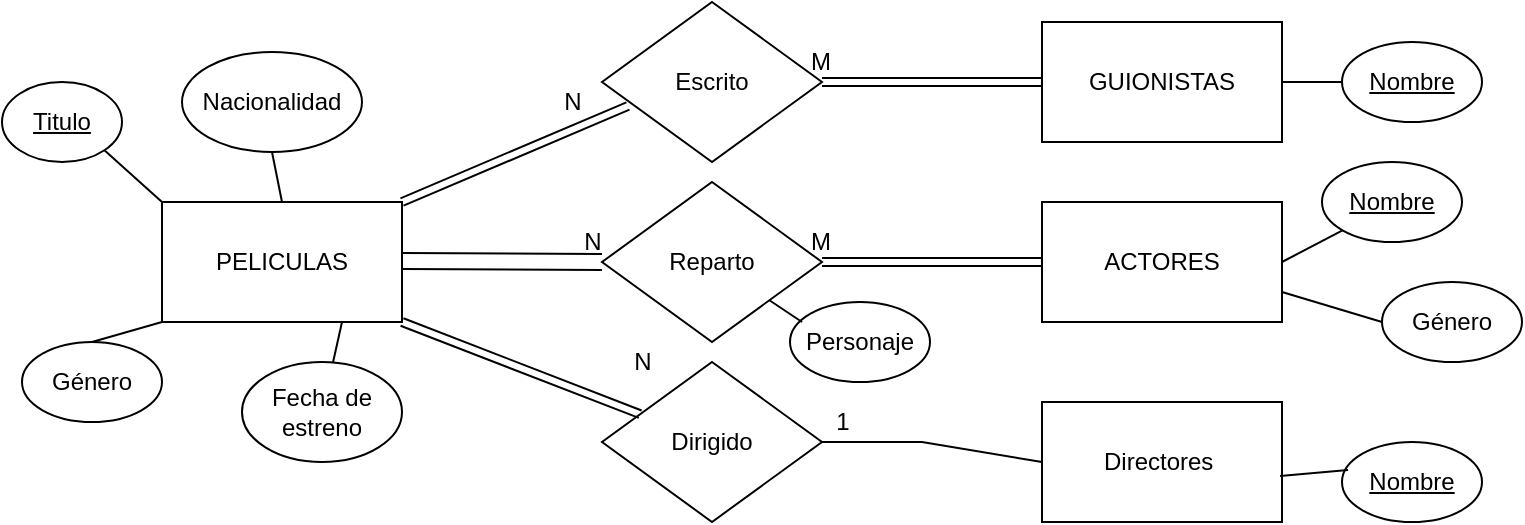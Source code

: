 <mxfile version="13.10.0" type="browser"><diagram id="rtmSF4KcIe2XfD-EDiEn" name="Page-1"><mxGraphModel dx="868" dy="450" grid="1" gridSize="10" guides="1" tooltips="1" connect="1" arrows="1" fold="1" page="1" pageScale="1" pageWidth="827" pageHeight="1169" math="0" shadow="0"><root><mxCell id="0"/><mxCell id="1" parent="0"/><mxCell id="iBkuaovTXdWC6HKwor_9-1" value="Escrito" style="rhombus;whiteSpace=wrap;html=1;" parent="1" vertex="1"><mxGeometry x="320" y="70" width="110" height="80" as="geometry"/></mxCell><mxCell id="iBkuaovTXdWC6HKwor_9-2" value="Reparto" style="rhombus;whiteSpace=wrap;html=1;" parent="1" vertex="1"><mxGeometry x="320" y="160" width="110" height="80" as="geometry"/></mxCell><mxCell id="iBkuaovTXdWC6HKwor_9-4" value="Dirigido" style="rhombus;whiteSpace=wrap;html=1;" parent="1" vertex="1"><mxGeometry x="320" y="250" width="110" height="80" as="geometry"/></mxCell><mxCell id="iBkuaovTXdWC6HKwor_9-5" value="PELICULAS" style="rounded=0;whiteSpace=wrap;html=1;" parent="1" vertex="1"><mxGeometry x="100" y="170" width="120" height="60" as="geometry"/></mxCell><mxCell id="iBkuaovTXdWC6HKwor_9-6" value="&lt;u&gt;Titulo&lt;/u&gt;" style="ellipse;whiteSpace=wrap;html=1;" parent="1" vertex="1"><mxGeometry x="20" y="110" width="60" height="40" as="geometry"/></mxCell><mxCell id="iBkuaovTXdWC6HKwor_9-7" value="GUIONISTAS" style="rounded=0;whiteSpace=wrap;html=1;" parent="1" vertex="1"><mxGeometry x="540" y="80" width="120" height="60" as="geometry"/></mxCell><mxCell id="iBkuaovTXdWC6HKwor_9-8" value="ACTORES" style="rounded=0;whiteSpace=wrap;html=1;" parent="1" vertex="1"><mxGeometry x="540" y="170" width="120" height="60" as="geometry"/></mxCell><mxCell id="iBkuaovTXdWC6HKwor_9-9" value="Directores&amp;nbsp;" style="rounded=0;whiteSpace=wrap;html=1;" parent="1" vertex="1"><mxGeometry x="540" y="270" width="120" height="60" as="geometry"/></mxCell><mxCell id="iBkuaovTXdWC6HKwor_9-12" value="&lt;u&gt;Nombre&lt;/u&gt;" style="ellipse;whiteSpace=wrap;html=1;" parent="1" vertex="1"><mxGeometry x="690" y="290" width="70" height="40" as="geometry"/></mxCell><mxCell id="iBkuaovTXdWC6HKwor_9-13" value="&lt;span style=&quot;font-weight: normal&quot;&gt;&lt;u&gt;Nombre&lt;/u&gt;&lt;/span&gt;" style="ellipse;whiteSpace=wrap;html=1;fontStyle=1" parent="1" vertex="1"><mxGeometry x="680" y="150" width="70" height="40" as="geometry"/></mxCell><mxCell id="iBkuaovTXdWC6HKwor_9-14" value="&lt;u&gt;Nombre&lt;/u&gt;" style="ellipse;whiteSpace=wrap;html=1;" parent="1" vertex="1"><mxGeometry x="690" y="90" width="70" height="40" as="geometry"/></mxCell><mxCell id="iBkuaovTXdWC6HKwor_9-15" value="Género" style="ellipse;whiteSpace=wrap;html=1;" parent="1" vertex="1"><mxGeometry x="710" y="210" width="70" height="40" as="geometry"/></mxCell><mxCell id="iBkuaovTXdWC6HKwor_9-16" value="Género" style="ellipse;whiteSpace=wrap;html=1;" parent="1" vertex="1"><mxGeometry x="30" y="240" width="70" height="40" as="geometry"/></mxCell><mxCell id="iBkuaovTXdWC6HKwor_9-17" value="Fecha de estreno" style="ellipse;whiteSpace=wrap;html=1;" parent="1" vertex="1"><mxGeometry x="140" y="250" width="80" height="50" as="geometry"/></mxCell><mxCell id="iBkuaovTXdWC6HKwor_9-18" value="Nacionalidad" style="ellipse;whiteSpace=wrap;html=1;" parent="1" vertex="1"><mxGeometry x="110" y="95" width="90" height="50" as="geometry"/></mxCell><mxCell id="iBkuaovTXdWC6HKwor_9-19" value="Personaje" style="ellipse;whiteSpace=wrap;html=1;" parent="1" vertex="1"><mxGeometry x="414" y="220" width="70" height="40" as="geometry"/></mxCell><mxCell id="iBkuaovTXdWC6HKwor_9-33" value="" style="shape=link;html=1;rounded=0;width=-8;" parent="1" edge="1"><mxGeometry relative="1" as="geometry"><mxPoint x="220" y="199.5" as="sourcePoint"/><mxPoint x="320" y="200" as="targetPoint"/></mxGeometry></mxCell><mxCell id="iBkuaovTXdWC6HKwor_9-34" value="" style="resizable=0;html=1;align=left;verticalAlign=bottom;" parent="iBkuaovTXdWC6HKwor_9-33" connectable="0" vertex="1"><mxGeometry x="-1" relative="1" as="geometry"/></mxCell><mxCell id="iBkuaovTXdWC6HKwor_9-35" value="" style="resizable=0;html=1;align=right;verticalAlign=bottom;" parent="iBkuaovTXdWC6HKwor_9-33" connectable="0" vertex="1"><mxGeometry x="1" relative="1" as="geometry"/></mxCell><mxCell id="iBkuaovTXdWC6HKwor_9-36" value="" style="shape=link;html=1;rounded=0;entryX=0.118;entryY=0.65;entryDx=0;entryDy=0;entryPerimeter=0;" parent="1" target="iBkuaovTXdWC6HKwor_9-1" edge="1"><mxGeometry relative="1" as="geometry"><mxPoint x="220" y="170" as="sourcePoint"/><mxPoint x="380" y="170" as="targetPoint"/></mxGeometry></mxCell><mxCell id="iBkuaovTXdWC6HKwor_9-37" value="" style="resizable=0;html=1;align=right;verticalAlign=bottom;" parent="iBkuaovTXdWC6HKwor_9-36" connectable="0" vertex="1"><mxGeometry x="1" relative="1" as="geometry"/></mxCell><mxCell id="iBkuaovTXdWC6HKwor_9-41" value="N" style="text;html=1;align=center;verticalAlign=middle;resizable=0;points=[];autosize=1;" parent="1" vertex="1"><mxGeometry x="295" y="110" width="20" height="20" as="geometry"/></mxCell><mxCell id="iBkuaovTXdWC6HKwor_9-43" value="N" style="text;html=1;align=center;verticalAlign=middle;resizable=0;points=[];autosize=1;" parent="1" vertex="1"><mxGeometry x="330" y="240" width="20" height="20" as="geometry"/></mxCell><mxCell id="iBkuaovTXdWC6HKwor_9-44" value="N" style="text;html=1;align=center;verticalAlign=middle;resizable=0;points=[];autosize=1;" parent="1" vertex="1"><mxGeometry x="305" y="180" width="20" height="20" as="geometry"/></mxCell><mxCell id="iBkuaovTXdWC6HKwor_9-48" value="" style="shape=link;html=1;rounded=0;" parent="1" target="iBkuaovTXdWC6HKwor_9-4" edge="1"><mxGeometry relative="1" as="geometry"><mxPoint x="220" y="230" as="sourcePoint"/><mxPoint x="380" y="230" as="targetPoint"/></mxGeometry></mxCell><mxCell id="iBkuaovTXdWC6HKwor_9-50" value="" style="endArrow=none;html=1;rounded=0;entryX=0;entryY=0.5;entryDx=0;entryDy=0;exitX=1;exitY=0.5;exitDx=0;exitDy=0;" parent="1" source="iBkuaovTXdWC6HKwor_9-4" target="iBkuaovTXdWC6HKwor_9-9" edge="1"><mxGeometry relative="1" as="geometry"><mxPoint x="330" y="290" as="sourcePoint"/><mxPoint x="490" y="290" as="targetPoint"/><Array as="points"><mxPoint x="480" y="290"/></Array></mxGeometry></mxCell><mxCell id="iBkuaovTXdWC6HKwor_9-56" value="" style="shape=link;html=1;rounded=0;" parent="1" edge="1"><mxGeometry relative="1" as="geometry"><mxPoint x="430" y="200" as="sourcePoint"/><mxPoint x="540" y="200" as="targetPoint"/></mxGeometry></mxCell><mxCell id="iBkuaovTXdWC6HKwor_9-57" value="" style="resizable=0;html=1;align=right;verticalAlign=bottom;" parent="iBkuaovTXdWC6HKwor_9-56" connectable="0" vertex="1"><mxGeometry x="1" relative="1" as="geometry"/></mxCell><mxCell id="iBkuaovTXdWC6HKwor_9-69" value="" style="shape=link;html=1;rounded=0;exitX=1;exitY=0.5;exitDx=0;exitDy=0;entryX=0;entryY=0.5;entryDx=0;entryDy=0;" parent="1" source="iBkuaovTXdWC6HKwor_9-1" target="iBkuaovTXdWC6HKwor_9-7" edge="1"><mxGeometry relative="1" as="geometry"><mxPoint x="380" y="150" as="sourcePoint"/><mxPoint x="540" y="150" as="targetPoint"/></mxGeometry></mxCell><mxCell id="iBkuaovTXdWC6HKwor_9-70" value="" style="resizable=0;html=1;align=right;verticalAlign=bottom;" parent="iBkuaovTXdWC6HKwor_9-69" connectable="0" vertex="1"><mxGeometry x="1" relative="1" as="geometry"/></mxCell><mxCell id="iBkuaovTXdWC6HKwor_9-71" value="M" style="text;html=1;align=center;verticalAlign=middle;resizable=0;points=[];autosize=1;" parent="1" vertex="1"><mxGeometry x="414" y="180" width="30" height="20" as="geometry"/></mxCell><mxCell id="iBkuaovTXdWC6HKwor_9-73" value="M" style="text;html=1;align=center;verticalAlign=middle;resizable=0;points=[];autosize=1;" parent="1" vertex="1"><mxGeometry x="414" y="90" width="30" height="20" as="geometry"/></mxCell><mxCell id="iBkuaovTXdWC6HKwor_9-74" value="1" style="text;html=1;align=center;verticalAlign=middle;resizable=0;points=[];autosize=1;" parent="1" vertex="1"><mxGeometry x="430" y="270" width="20" height="20" as="geometry"/></mxCell><mxCell id="iBkuaovTXdWC6HKwor_9-77" value="" style="endArrow=none;html=1;rounded=0;entryX=0.086;entryY=0.25;entryDx=0;entryDy=0;entryPerimeter=0;" parent="1" source="iBkuaovTXdWC6HKwor_9-2" target="iBkuaovTXdWC6HKwor_9-19" edge="1"><mxGeometry relative="1" as="geometry"><mxPoint x="330" y="290" as="sourcePoint"/><mxPoint x="490" y="290" as="targetPoint"/></mxGeometry></mxCell><mxCell id="iBkuaovTXdWC6HKwor_9-78" value="" style="endArrow=none;html=1;rounded=0;exitX=0.75;exitY=1;exitDx=0;exitDy=0;" parent="1" source="iBkuaovTXdWC6HKwor_9-5" target="iBkuaovTXdWC6HKwor_9-17" edge="1"><mxGeometry relative="1" as="geometry"><mxPoint x="330" y="290" as="sourcePoint"/><mxPoint x="490" y="290" as="targetPoint"/></mxGeometry></mxCell><mxCell id="iBkuaovTXdWC6HKwor_9-79" value="" style="endArrow=none;html=1;rounded=0;entryX=0.5;entryY=0;entryDx=0;entryDy=0;exitX=0;exitY=1;exitDx=0;exitDy=0;" parent="1" source="iBkuaovTXdWC6HKwor_9-5" target="iBkuaovTXdWC6HKwor_9-16" edge="1"><mxGeometry relative="1" as="geometry"><mxPoint x="330" y="290" as="sourcePoint"/><mxPoint x="490" y="290" as="targetPoint"/></mxGeometry></mxCell><mxCell id="iBkuaovTXdWC6HKwor_9-80" value="" style="endArrow=none;html=1;rounded=0;exitX=1;exitY=1;exitDx=0;exitDy=0;entryX=0;entryY=0;entryDx=0;entryDy=0;" parent="1" source="iBkuaovTXdWC6HKwor_9-6" target="iBkuaovTXdWC6HKwor_9-5" edge="1"><mxGeometry relative="1" as="geometry"><mxPoint x="330" y="290" as="sourcePoint"/><mxPoint x="490" y="290" as="targetPoint"/></mxGeometry></mxCell><mxCell id="iBkuaovTXdWC6HKwor_9-82" value="" style="endArrow=none;html=1;rounded=0;exitX=0.5;exitY=1;exitDx=0;exitDy=0;entryX=0.5;entryY=0;entryDx=0;entryDy=0;" parent="1" source="iBkuaovTXdWC6HKwor_9-18" target="iBkuaovTXdWC6HKwor_9-5" edge="1"><mxGeometry relative="1" as="geometry"><mxPoint x="330" y="290" as="sourcePoint"/><mxPoint x="490" y="290" as="targetPoint"/></mxGeometry></mxCell><mxCell id="iBkuaovTXdWC6HKwor_9-83" value="" style="endArrow=none;html=1;rounded=0;exitX=1;exitY=0.5;exitDx=0;exitDy=0;entryX=0;entryY=0.5;entryDx=0;entryDy=0;" parent="1" source="iBkuaovTXdWC6HKwor_9-7" target="iBkuaovTXdWC6HKwor_9-14" edge="1"><mxGeometry relative="1" as="geometry"><mxPoint x="330" y="290" as="sourcePoint"/><mxPoint x="490" y="290" as="targetPoint"/></mxGeometry></mxCell><mxCell id="iBkuaovTXdWC6HKwor_9-84" value="" style="endArrow=none;html=1;rounded=0;exitX=1;exitY=0.5;exitDx=0;exitDy=0;entryX=0;entryY=1;entryDx=0;entryDy=0;" parent="1" source="iBkuaovTXdWC6HKwor_9-8" target="iBkuaovTXdWC6HKwor_9-13" edge="1"><mxGeometry relative="1" as="geometry"><mxPoint x="330" y="290" as="sourcePoint"/><mxPoint x="490" y="290" as="targetPoint"/></mxGeometry></mxCell><mxCell id="iBkuaovTXdWC6HKwor_9-85" value="" style="endArrow=none;html=1;rounded=0;exitX=1;exitY=0.75;exitDx=0;exitDy=0;entryX=0;entryY=0.5;entryDx=0;entryDy=0;" parent="1" source="iBkuaovTXdWC6HKwor_9-8" target="iBkuaovTXdWC6HKwor_9-15" edge="1"><mxGeometry relative="1" as="geometry"><mxPoint x="330" y="290" as="sourcePoint"/><mxPoint x="490" y="290" as="targetPoint"/></mxGeometry></mxCell><mxCell id="iBkuaovTXdWC6HKwor_9-86" value="" style="endArrow=none;html=1;rounded=0;exitX=0.992;exitY=0.617;exitDx=0;exitDy=0;exitPerimeter=0;" parent="1" source="iBkuaovTXdWC6HKwor_9-9" edge="1"><mxGeometry relative="1" as="geometry"><mxPoint x="330" y="290" as="sourcePoint"/><mxPoint x="693" y="304" as="targetPoint"/></mxGeometry></mxCell></root></mxGraphModel></diagram></mxfile>